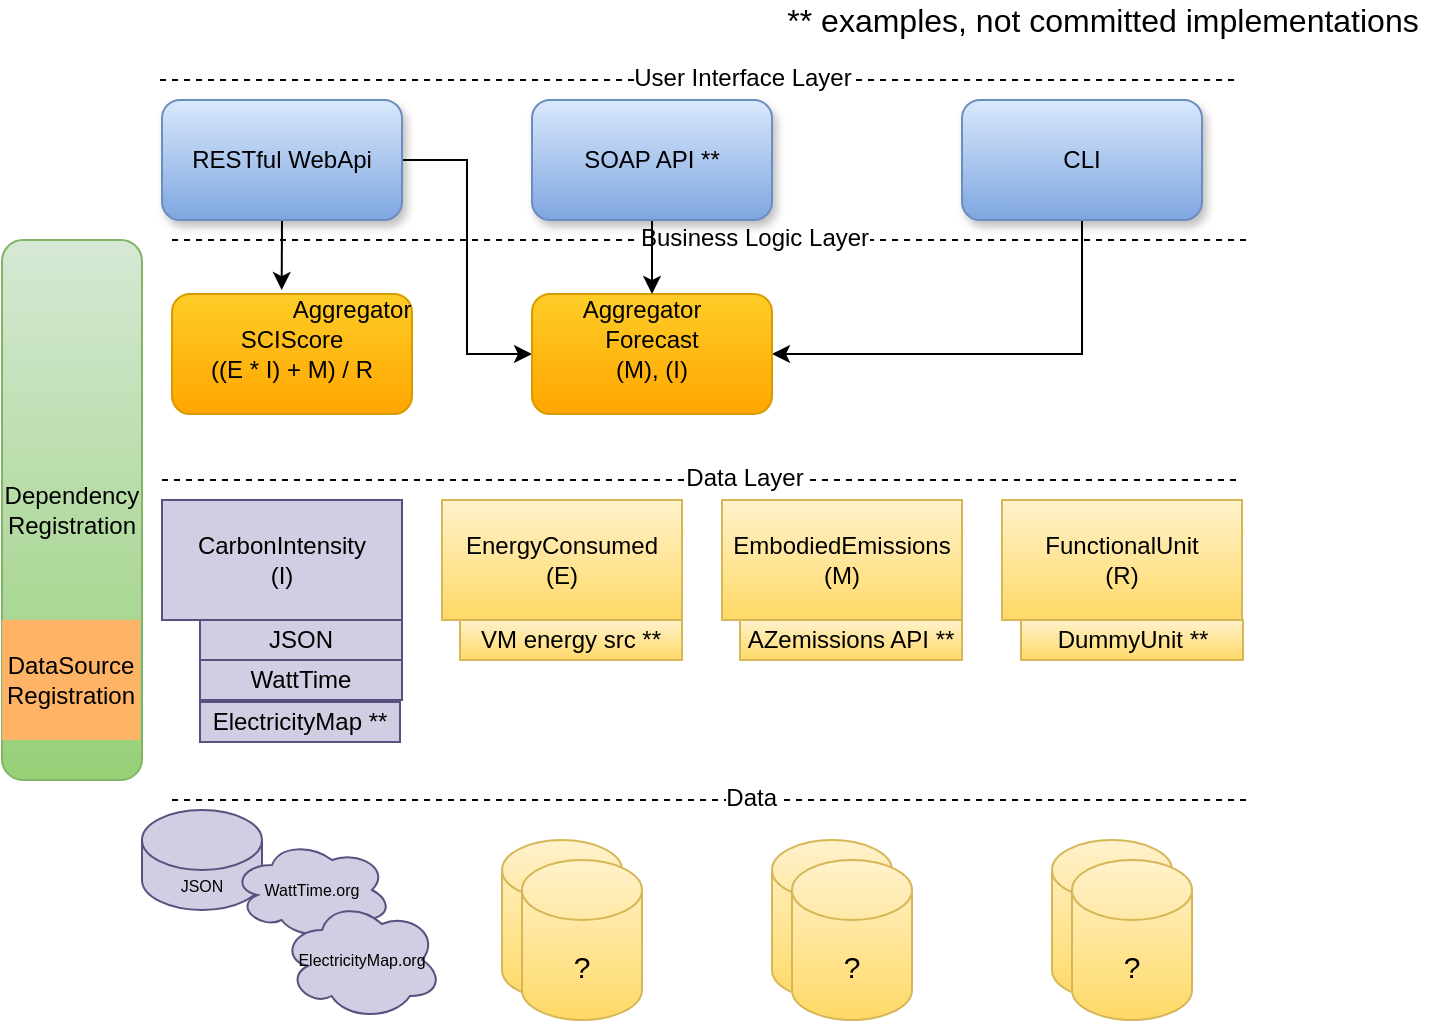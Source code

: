 <mxfile version="17.4.4" type="device"><diagram id="1yjIvusAxIGd7I9fm6a1" name="Page-2"><mxGraphModel dx="1422" dy="754" grid="1" gridSize="10" guides="1" tooltips="1" connect="1" arrows="1" fold="1" page="1" pageScale="1" pageWidth="827" pageHeight="1169" math="0" shadow="0"><root><mxCell id="0"/><mxCell id="1" parent="0"/><mxCell id="vXxIIwOLzi6gzKsKZMKg-1" value="Dependency&lt;br&gt;Registration" style="rounded=1;whiteSpace=wrap;html=1;fontFamily=Helvetica;fontSize=12;strokeColor=#82b366;fillColor=#d5e8d4;gradientColor=#97d077;" parent="1" vertex="1"><mxGeometry x="101" y="120" width="70" height="270" as="geometry"/></mxCell><mxCell id="Z6xupRfcrI9cHqH2esR1-1" value="CarbonIntensity&lt;br&gt;(I)" style="rounded=0;whiteSpace=wrap;html=1;fontFamily=Helvetica;fontSize=12;fillColor=#d0cee2;strokeColor=#56517e;" parent="1" vertex="1"><mxGeometry x="181" y="250" width="120" height="60" as="geometry"/></mxCell><mxCell id="Z6xupRfcrI9cHqH2esR1-2" value="EnergyConsumed&lt;br&gt;(E)" style="rounded=0;whiteSpace=wrap;html=1;fontFamily=Helvetica;fontSize=12;strokeColor=#d6b656;fillColor=#fff2cc;labelBackgroundColor=none;gradientColor=#ffd966;" parent="1" vertex="1"><mxGeometry x="321" y="250" width="120" height="60" as="geometry"/></mxCell><mxCell id="iBX32hVjIQX93EhsM7Nq-1" value="EmbodiedEmissions&lt;br&gt;(M)" style="rounded=0;whiteSpace=wrap;html=1;fontFamily=Helvetica;fontSize=12;strokeColor=#d6b656;fillColor=#fff2cc;labelBackgroundColor=none;gradientColor=#ffd966;" parent="1" vertex="1"><mxGeometry x="461" y="250" width="120" height="60" as="geometry"/></mxCell><mxCell id="33_Q2P6H44EtI3kPFtCu-1" value="FunctionalUnit&lt;br&gt;(R)" style="rounded=0;whiteSpace=wrap;html=1;fontFamily=Helvetica;fontSize=12;strokeColor=#d6b656;fillColor=#fff2cc;labelBackgroundColor=none;gradientColor=#ffd966;" parent="1" vertex="1"><mxGeometry x="601" y="250" width="120" height="60" as="geometry"/></mxCell><mxCell id="bnxWU-DfJNePlw50d2Z2-11" style="edgeStyle=orthogonalEdgeStyle;rounded=0;orthogonalLoop=1;jettySize=auto;html=1;exitX=0.5;exitY=1;exitDx=0;exitDy=0;entryX=0.457;entryY=-0.033;entryDx=0;entryDy=0;entryPerimeter=0;fontFamily=Helvetica;fontSize=15;fontColor=default;" parent="1" source="33_Q2P6H44EtI3kPFtCu-5" target="8mKSRlWguUh16wD85sdy-11" edge="1"><mxGeometry relative="1" as="geometry"/></mxCell><mxCell id="mPPeecgkA6wFoEqH2asr-3" style="edgeStyle=orthogonalEdgeStyle;rounded=0;orthogonalLoop=1;jettySize=auto;html=1;entryX=0;entryY=0.5;entryDx=0;entryDy=0;fontFamily=Helvetica;fontSize=15;fontColor=default;" parent="1" source="33_Q2P6H44EtI3kPFtCu-5" target="bnxWU-DfJNePlw50d2Z2-1" edge="1"><mxGeometry relative="1" as="geometry"/></mxCell><mxCell id="33_Q2P6H44EtI3kPFtCu-5" value="RESTful WebApi" style="rounded=1;whiteSpace=wrap;html=1;fontFamily=Helvetica;fontSize=12;strokeColor=#6c8ebf;fillColor=#dae8fc;shadow=1;gradientColor=#7ea6e0;" parent="1" vertex="1"><mxGeometry x="181" y="50" width="120" height="60" as="geometry"/></mxCell><mxCell id="BJEKnoPf1v8HWrhzH1S7-4" style="edgeStyle=orthogonalEdgeStyle;rounded=0;orthogonalLoop=1;jettySize=auto;html=1;exitX=0.5;exitY=1;exitDx=0;exitDy=0;entryX=1;entryY=0.5;entryDx=0;entryDy=0;" edge="1" parent="1" source="33_Q2P6H44EtI3kPFtCu-6" target="bnxWU-DfJNePlw50d2Z2-1"><mxGeometry relative="1" as="geometry"/></mxCell><mxCell id="33_Q2P6H44EtI3kPFtCu-6" value="CLI" style="rounded=1;whiteSpace=wrap;html=1;fontFamily=Helvetica;fontSize=12;strokeColor=#6c8ebf;fillColor=#dae8fc;shadow=1;gradientColor=#7ea6e0;" parent="1" vertex="1"><mxGeometry x="581" y="50" width="120" height="60" as="geometry"/></mxCell><mxCell id="33_Q2P6H44EtI3kPFtCu-7" value="WattTime" style="rounded=0;whiteSpace=wrap;html=1;fontFamily=Helvetica;fontSize=12;fillColor=#d0cee2;strokeColor=#56517e;" parent="1" vertex="1"><mxGeometry x="200" y="330" width="101" height="20" as="geometry"/></mxCell><mxCell id="33_Q2P6H44EtI3kPFtCu-8" value="ElectricityMap **" style="rounded=0;whiteSpace=wrap;html=1;fontFamily=Helvetica;fontSize=12;fillColor=#d0cee2;strokeColor=#56517e;" parent="1" vertex="1"><mxGeometry x="200" y="351" width="100" height="20" as="geometry"/></mxCell><mxCell id="8mKSRlWguUh16wD85sdy-5" value="?" style="shape=cylinder3;whiteSpace=wrap;html=1;boundedLbl=1;backgroundOutline=1;size=15;fontFamily=Helvetica;fontSize=8;strokeColor=#d6b656;fillColor=#fff2cc;labelBackgroundColor=none;gradientColor=#ffd966;" parent="1" vertex="1"><mxGeometry x="351" y="420" width="60" height="80" as="geometry"/></mxCell><mxCell id="8mKSRlWguUh16wD85sdy-6" value="&lt;font style=&quot;font-size: 15px&quot;&gt;?&lt;/font&gt;" style="shape=cylinder3;whiteSpace=wrap;html=1;boundedLbl=1;backgroundOutline=1;size=15;fontFamily=Helvetica;fontSize=8;strokeColor=#d6b656;fillColor=#fff2cc;labelBackgroundColor=none;gradientColor=#ffd966;" parent="1" vertex="1"><mxGeometry x="361" y="430" width="60" height="80" as="geometry"/></mxCell><mxCell id="8mKSRlWguUh16wD85sdy-7" value="?" style="shape=cylinder3;whiteSpace=wrap;html=1;boundedLbl=1;backgroundOutline=1;size=15;fontFamily=Helvetica;fontSize=8;strokeColor=#d6b656;fillColor=#fff2cc;labelBackgroundColor=none;gradientColor=#ffd966;" parent="1" vertex="1"><mxGeometry x="486" y="420" width="60" height="80" as="geometry"/></mxCell><mxCell id="8mKSRlWguUh16wD85sdy-8" value="&lt;font style=&quot;font-size: 15px&quot;&gt;?&lt;/font&gt;" style="shape=cylinder3;whiteSpace=wrap;html=1;boundedLbl=1;backgroundOutline=1;size=15;fontFamily=Helvetica;fontSize=8;strokeColor=#d6b656;fillColor=#fff2cc;labelBackgroundColor=none;gradientColor=#ffd966;" parent="1" vertex="1"><mxGeometry x="496" y="430" width="60" height="80" as="geometry"/></mxCell><mxCell id="8mKSRlWguUh16wD85sdy-9" value="?" style="shape=cylinder3;whiteSpace=wrap;html=1;boundedLbl=1;backgroundOutline=1;size=15;fontFamily=Helvetica;fontSize=8;strokeColor=#d6b656;fillColor=#fff2cc;labelBackgroundColor=none;gradientColor=#ffd966;" parent="1" vertex="1"><mxGeometry x="626" y="420" width="60" height="80" as="geometry"/></mxCell><mxCell id="8mKSRlWguUh16wD85sdy-10" value="&lt;font style=&quot;font-size: 15px&quot;&gt;?&lt;/font&gt;" style="shape=cylinder3;whiteSpace=wrap;html=1;boundedLbl=1;backgroundOutline=1;size=15;fontFamily=Helvetica;fontSize=12;strokeColor=#d6b656;fillColor=#fff2cc;labelBackgroundColor=none;gradientColor=#ffd966;" parent="1" vertex="1"><mxGeometry x="636" y="430" width="60" height="80" as="geometry"/></mxCell><mxCell id="8mKSRlWguUh16wD85sdy-11" value="&lt;font style=&quot;font-size: 12px&quot;&gt;SCIScore&lt;br&gt;((E * I) + M) / R&lt;br&gt;&lt;/font&gt;" style="rounded=1;whiteSpace=wrap;html=1;fontFamily=Helvetica;fontSize=8;strokeColor=#d79b00;fillColor=#ffcd28;gradientColor=#ffa500;" parent="1" vertex="1"><mxGeometry x="186" y="147" width="120" height="60" as="geometry"/></mxCell><mxCell id="8mKSRlWguUh16wD85sdy-15" value="Aggregator" style="text;html=1;strokeColor=none;fillColor=none;align=center;verticalAlign=middle;whiteSpace=wrap;rounded=0;fontFamily=Helvetica;fontSize=12;fontColor=default;" parent="1" vertex="1"><mxGeometry x="246" y="140" width="60" height="30" as="geometry"/></mxCell><mxCell id="KUZat2_Eb9prw5JrcZO3-1" value="JSON" style="rounded=0;whiteSpace=wrap;html=1;fontFamily=Helvetica;fontSize=12;fillColor=#d0cee2;strokeColor=#56517e;" parent="1" vertex="1"><mxGeometry x="200" y="310" width="101" height="20" as="geometry"/></mxCell><mxCell id="KUZat2_Eb9prw5JrcZO3-2" value="JSON" style="shape=cylinder3;whiteSpace=wrap;html=1;boundedLbl=1;backgroundOutline=1;size=15;fontFamily=Helvetica;fontSize=8;fillColor=#d0cee2;strokeColor=#56517e;" parent="1" vertex="1"><mxGeometry x="171" y="405" width="60" height="50" as="geometry"/></mxCell><mxCell id="33EjGF8UoPFPCj8VjYc1-1" value="" style="endArrow=none;dashed=1;html=1;rounded=0;fontFamily=Helvetica;fontSize=12;fontColor=default;" parent="1" edge="1"><mxGeometry width="50" height="50" relative="1" as="geometry"><mxPoint x="181" y="240" as="sourcePoint"/><mxPoint x="721" y="240" as="targetPoint"/></mxGeometry></mxCell><mxCell id="33EjGF8UoPFPCj8VjYc1-2" value="Data Layer" style="edgeLabel;html=1;align=center;verticalAlign=middle;resizable=0;points=[];fontSize=12;fontFamily=Helvetica;fontColor=default;labelBackgroundColor=default;" parent="33EjGF8UoPFPCj8VjYc1-1" vertex="1" connectable="0"><mxGeometry x="0.078" y="1" relative="1" as="geometry"><mxPoint as="offset"/></mxGeometry></mxCell><mxCell id="33EjGF8UoPFPCj8VjYc1-3" value="" style="endArrow=none;dashed=1;html=1;rounded=0;fontFamily=Helvetica;fontSize=12;fontColor=default;" parent="1" edge="1"><mxGeometry width="50" height="50" relative="1" as="geometry"><mxPoint x="186" y="120" as="sourcePoint"/><mxPoint x="726" y="120" as="targetPoint"/></mxGeometry></mxCell><mxCell id="33EjGF8UoPFPCj8VjYc1-4" value="Business Logic Layer" style="edgeLabel;html=1;align=center;verticalAlign=middle;resizable=0;points=[];fontSize=12;fontFamily=Helvetica;fontColor=default;" parent="33EjGF8UoPFPCj8VjYc1-3" vertex="1" connectable="0"><mxGeometry x="0.078" y="1" relative="1" as="geometry"><mxPoint as="offset"/></mxGeometry></mxCell><mxCell id="33EjGF8UoPFPCj8VjYc1-6" value="" style="endArrow=none;dashed=1;html=1;rounded=0;fontFamily=Helvetica;fontSize=12;fontColor=default;" parent="1" edge="1"><mxGeometry width="50" height="50" relative="1" as="geometry"><mxPoint x="186" y="400" as="sourcePoint"/><mxPoint x="726" y="400" as="targetPoint"/></mxGeometry></mxCell><mxCell id="33EjGF8UoPFPCj8VjYc1-7" value="Data&amp;nbsp;" style="edgeLabel;html=1;align=center;verticalAlign=middle;resizable=0;points=[];fontSize=12;fontFamily=Helvetica;fontColor=default;labelBackgroundColor=default;" parent="33EjGF8UoPFPCj8VjYc1-6" vertex="1" connectable="0"><mxGeometry x="0.078" y="1" relative="1" as="geometry"><mxPoint as="offset"/></mxGeometry></mxCell><mxCell id="8mKSRlWguUh16wD85sdy-2" value="WattTime.org" style="ellipse;shape=cloud;whiteSpace=wrap;html=1;fontFamily=Helvetica;fontSize=8;fillColor=#d0cee2;strokeColor=#56517e;" parent="1" vertex="1"><mxGeometry x="216" y="420" width="80" height="50" as="geometry"/></mxCell><mxCell id="8mKSRlWguUh16wD85sdy-4" value="ElectricityMap.org" style="ellipse;shape=cloud;whiteSpace=wrap;html=1;fontFamily=Helvetica;fontSize=8;fillColor=#d0cee2;strokeColor=#56517e;" parent="1" vertex="1"><mxGeometry x="241" y="450" width="80" height="60" as="geometry"/></mxCell><mxCell id="bnxWU-DfJNePlw50d2Z2-1" value="&lt;font style=&quot;font-size: 12px&quot;&gt;Forecast&lt;br&gt;(M), (I)&lt;br&gt;&lt;/font&gt;" style="rounded=1;whiteSpace=wrap;html=1;fontFamily=Helvetica;fontSize=8;strokeColor=#d79b00;fillColor=#ffcd28;gradientColor=#ffa500;" parent="1" vertex="1"><mxGeometry x="366" y="147" width="120" height="60" as="geometry"/></mxCell><mxCell id="mPPeecgkA6wFoEqH2asr-2" style="edgeStyle=orthogonalEdgeStyle;rounded=0;orthogonalLoop=1;jettySize=auto;html=1;fontFamily=Helvetica;fontSize=15;fontColor=default;" parent="1" source="bnxWU-DfJNePlw50d2Z2-6" target="bnxWU-DfJNePlw50d2Z2-1" edge="1"><mxGeometry relative="1" as="geometry"/></mxCell><mxCell id="bnxWU-DfJNePlw50d2Z2-6" value="SOAP API **" style="rounded=1;whiteSpace=wrap;html=1;fontFamily=Helvetica;fontSize=12;strokeColor=#6c8ebf;fillColor=#dae8fc;shadow=1;gradientColor=#7ea6e0;" parent="1" vertex="1"><mxGeometry x="366" y="50" width="120" height="60" as="geometry"/></mxCell><mxCell id="bnxWU-DfJNePlw50d2Z2-13" value="Aggregator" style="text;html=1;strokeColor=none;fillColor=none;align=center;verticalAlign=middle;whiteSpace=wrap;rounded=0;fontFamily=Helvetica;fontSize=12;fontColor=default;" parent="1" vertex="1"><mxGeometry x="391" y="140" width="60" height="30" as="geometry"/></mxCell><mxCell id="OBYwgm4id57n-lRD_o9A-1" value="DataSource&lt;br&gt;Registration" style="rounded=0;whiteSpace=wrap;html=1;fillColor=#FFB366;strokeColor=none;" parent="1" vertex="1"><mxGeometry x="101" y="310" width="69" height="60" as="geometry"/></mxCell><mxCell id="BJEKnoPf1v8HWrhzH1S7-2" value="" style="endArrow=none;dashed=1;html=1;rounded=0;fontFamily=Helvetica;fontSize=12;fontColor=default;" edge="1" parent="1"><mxGeometry width="50" height="50" relative="1" as="geometry"><mxPoint x="180" y="40" as="sourcePoint"/><mxPoint x="720" y="40" as="targetPoint"/></mxGeometry></mxCell><mxCell id="BJEKnoPf1v8HWrhzH1S7-3" value="User Interface Layer" style="edgeLabel;html=1;align=center;verticalAlign=middle;resizable=0;points=[];fontSize=12;fontFamily=Helvetica;fontColor=default;" vertex="1" connectable="0" parent="BJEKnoPf1v8HWrhzH1S7-2"><mxGeometry x="0.078" y="1" relative="1" as="geometry"><mxPoint as="offset"/></mxGeometry></mxCell><mxCell id="BJEKnoPf1v8HWrhzH1S7-6" value="AZemissions API **" style="rounded=0;whiteSpace=wrap;html=1;fontFamily=Helvetica;fontSize=12;strokeColor=#d6b656;fillColor=#fff2cc;labelBackgroundColor=none;gradientColor=#ffd966;" vertex="1" parent="1"><mxGeometry x="470" y="310" width="111" height="20" as="geometry"/></mxCell><mxCell id="BJEKnoPf1v8HWrhzH1S7-7" value="VM energy src **" style="rounded=0;whiteSpace=wrap;html=1;fontFamily=Helvetica;fontSize=12;strokeColor=#d6b656;fillColor=#fff2cc;labelBackgroundColor=none;gradientColor=#ffd966;" vertex="1" parent="1"><mxGeometry x="330" y="310" width="111" height="20" as="geometry"/></mxCell><mxCell id="BJEKnoPf1v8HWrhzH1S7-8" value="DummyUnit **" style="rounded=0;whiteSpace=wrap;html=1;fontFamily=Helvetica;fontSize=12;strokeColor=#d6b656;fillColor=#fff2cc;labelBackgroundColor=none;gradientColor=#ffd966;" vertex="1" parent="1"><mxGeometry x="610.5" y="310" width="111" height="20" as="geometry"/></mxCell><mxCell id="BJEKnoPf1v8HWrhzH1S7-9" value="** examples, not committed implementations" style="text;html=1;align=center;verticalAlign=middle;resizable=0;points=[];autosize=1;strokeColor=none;fillColor=none;fontSize=16;" vertex="1" parent="1"><mxGeometry x="486" width="330" height="20" as="geometry"/></mxCell></root></mxGraphModel></diagram></mxfile>